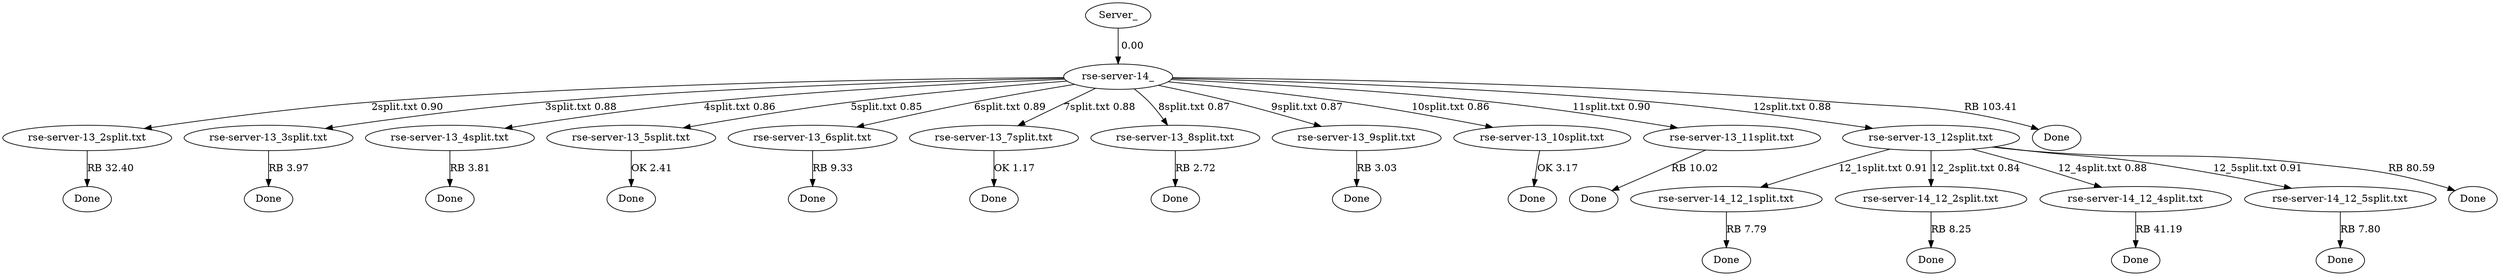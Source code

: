digraph TG {
0 [label="Server_"]
1 [label="rse-server-14_"]
2 [label="rse-server-13_2split.txt"]
3 [label="Done"]
4 [label="rse-server-13_3split.txt"]
5 [label="Done"]
6 [label="rse-server-13_4split.txt"]
7 [label="Done"]
8 [label="rse-server-13_5split.txt"]
9 [label="Done"]
10 [label="rse-server-13_6split.txt"]
11 [label="Done"]
12 [label="rse-server-13_7split.txt"]
13 [label="Done"]
14 [label="rse-server-13_8split.txt"]
15 [label="Done"]
16 [label="rse-server-13_9split.txt"]
17 [label="Done"]
18 [label="rse-server-13_10split.txt"]
19 [label="Done"]
20 [label="rse-server-13_11split.txt"]
21 [label="Done"]
22 [label="rse-server-13_12split.txt"]
23 [label="Done"]
24 [label="rse-server-14_12_1split.txt"]
25 [label="Done"]
26 [label="rse-server-14_12_2split.txt"]
27 [label="Done"]
28 [label="rse-server-14_12_4split.txt"]
29 [label="Done"]
30 [label="rse-server-14_12_5split.txt"]
31 [label="Done"]
32 [label="Done"]
0 -> 1 [label=" 0.00"]
1 -> 2 [label="2split.txt 0.90"]
1 -> 4 [label="3split.txt 0.88"]
1 -> 6 [label="4split.txt 0.86"]
1 -> 8 [label="5split.txt 0.85"]
1 -> 10 [label="6split.txt 0.89"]
1 -> 12 [label="7split.txt 0.88"]
1 -> 14 [label="8split.txt 0.87"]
1 -> 16 [label="9split.txt 0.87"]
1 -> 18 [label="10split.txt 0.86"]
1 -> 20 [label="11split.txt 0.90"]
1 -> 22 [label="12split.txt 0.88"]
1 -> 23 [label="RB 103.41"]
2 -> 3 [label="RB 32.40"]
4 -> 5 [label="RB 3.97"]
6 -> 7 [label="RB 3.81"]
8 -> 9 [label="OK 2.41"]
10 -> 11 [label="RB 9.33"]
12 -> 13 [label="OK 1.17"]
14 -> 15 [label="RB 2.72"]
16 -> 17 [label="RB 3.03"]
18 -> 19 [label="OK 3.17"]
20 -> 21 [label="RB 10.02"]
22 -> 24 [label="12_1split.txt 0.91"]
22 -> 26 [label="12_2split.txt 0.84"]
22 -> 28 [label="12_4split.txt 0.88"]
22 -> 30 [label="12_5split.txt 0.91"]
22 -> 31 [label="RB 80.59"]
24 -> 25 [label="RB 7.79"]
26 -> 27 [label="RB 8.25"]
28 -> 29 [label="RB 41.19"]
30 -> 32 [label="RB 7.80"]
}

